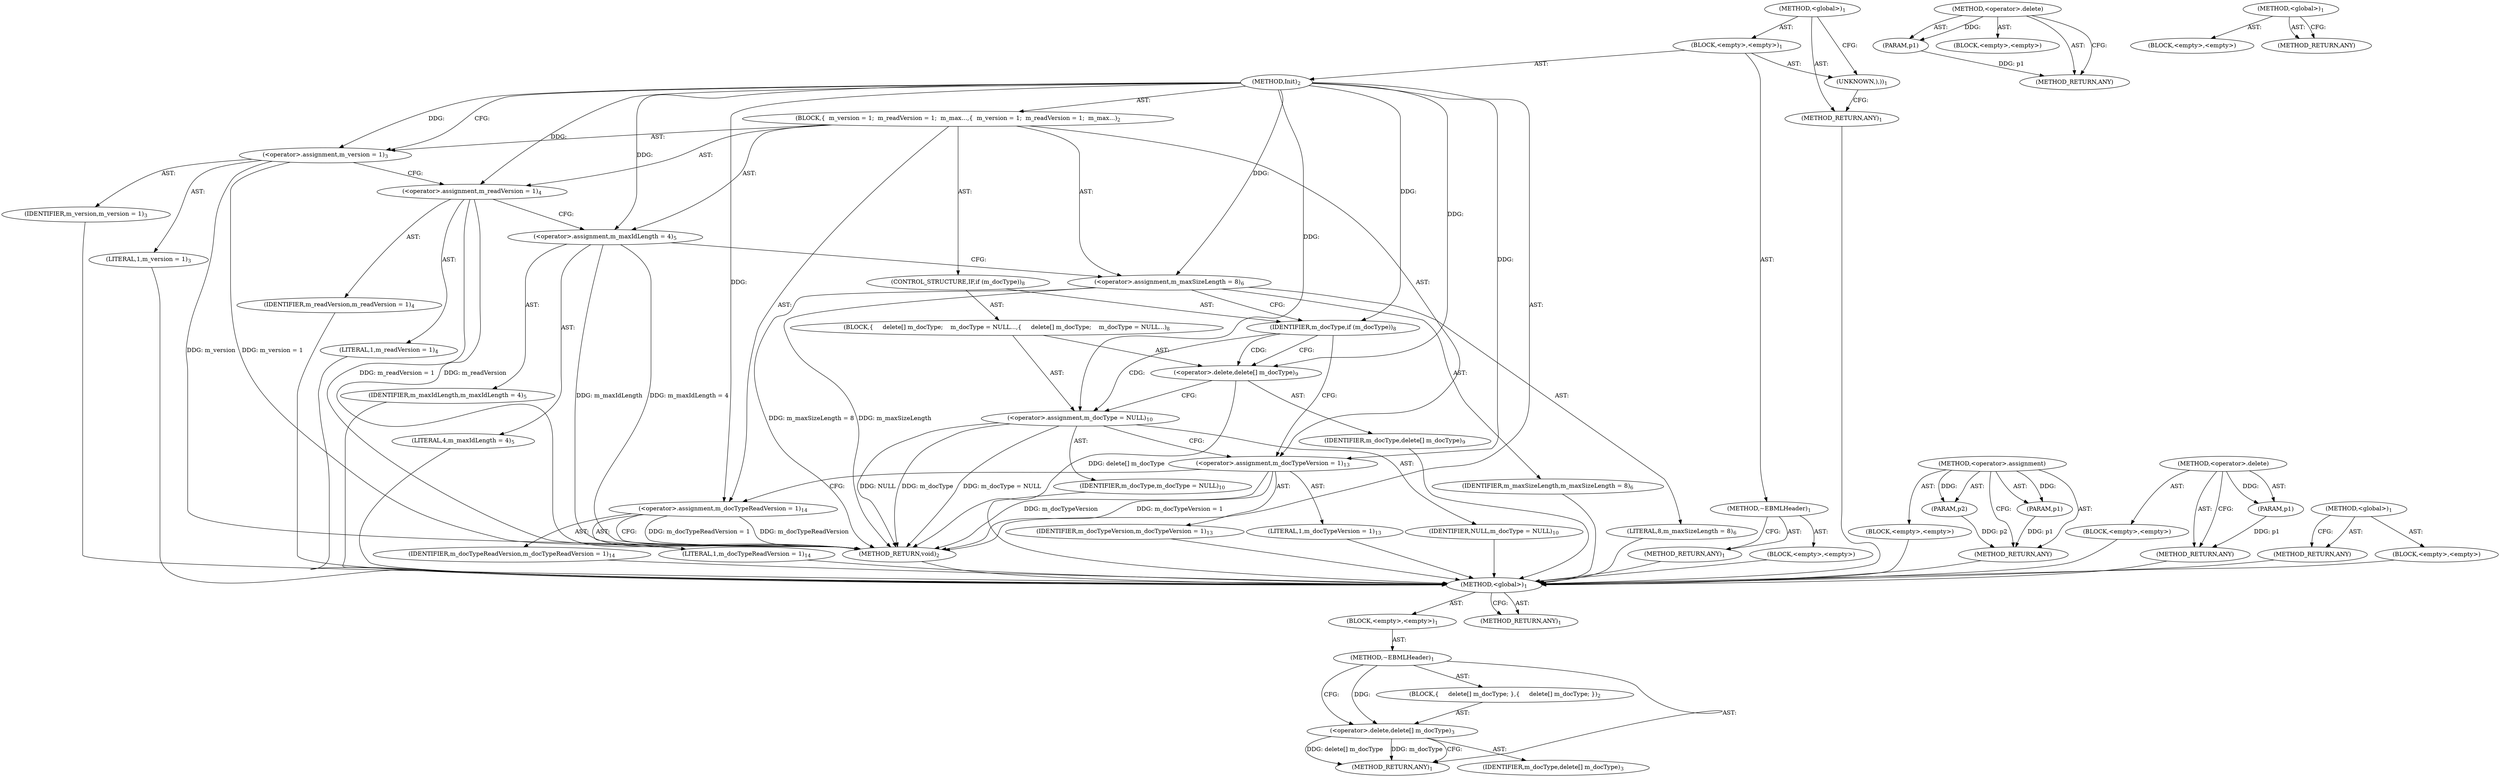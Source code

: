digraph "Init" {
vulnerable_6 [label=<(METHOD,&lt;global&gt;)<SUB>1</SUB>>];
vulnerable_7 [label=<(BLOCK,&lt;empty&gt;,&lt;empty&gt;)<SUB>1</SUB>>];
vulnerable_8 [label=<(METHOD,~EBMLHeader)<SUB>1</SUB>>];
vulnerable_9 [label=<(BLOCK,{
     delete[] m_docType;
 },{
     delete[] m_docType;
 })<SUB>2</SUB>>];
vulnerable_10 [label=<(&lt;operator&gt;.delete,delete[] m_docType)<SUB>3</SUB>>];
vulnerable_11 [label=<(IDENTIFIER,m_docType,delete[] m_docType)<SUB>3</SUB>>];
vulnerable_12 [label=<(METHOD_RETURN,ANY)<SUB>1</SUB>>];
vulnerable_14 [label=<(METHOD_RETURN,ANY)<SUB>1</SUB>>];
vulnerable_27 [label=<(METHOD,&lt;operator&gt;.delete)>];
vulnerable_28 [label=<(PARAM,p1)>];
vulnerable_29 [label=<(BLOCK,&lt;empty&gt;,&lt;empty&gt;)>];
vulnerable_30 [label=<(METHOD_RETURN,ANY)>];
vulnerable_21 [label=<(METHOD,&lt;global&gt;)<SUB>1</SUB>>];
vulnerable_22 [label=<(BLOCK,&lt;empty&gt;,&lt;empty&gt;)>];
vulnerable_23 [label=<(METHOD_RETURN,ANY)>];
fixed_6 [label=<(METHOD,&lt;global&gt;)<SUB>1</SUB>>];
fixed_7 [label=<(BLOCK,&lt;empty&gt;,&lt;empty&gt;)<SUB>1</SUB>>];
fixed_8 [label=<(METHOD,~EBMLHeader)<SUB>1</SUB>>];
fixed_9 [label=<(BLOCK,&lt;empty&gt;,&lt;empty&gt;)>];
fixed_10 [label=<(METHOD_RETURN,ANY)<SUB>1</SUB>>];
fixed_12 [label=<(UNKNOWN,),))<SUB>1</SUB>>];
fixed_13 [label=<(METHOD,Init)<SUB>2</SUB>>];
fixed_14 [label=<(BLOCK,{
  m_version = 1;
  m_readVersion = 1;
  m_max...,{
  m_version = 1;
  m_readVersion = 1;
  m_max...)<SUB>2</SUB>>];
fixed_15 [label=<(&lt;operator&gt;.assignment,m_version = 1)<SUB>3</SUB>>];
fixed_16 [label=<(IDENTIFIER,m_version,m_version = 1)<SUB>3</SUB>>];
fixed_17 [label=<(LITERAL,1,m_version = 1)<SUB>3</SUB>>];
fixed_18 [label=<(&lt;operator&gt;.assignment,m_readVersion = 1)<SUB>4</SUB>>];
fixed_19 [label=<(IDENTIFIER,m_readVersion,m_readVersion = 1)<SUB>4</SUB>>];
fixed_20 [label=<(LITERAL,1,m_readVersion = 1)<SUB>4</SUB>>];
fixed_21 [label=<(&lt;operator&gt;.assignment,m_maxIdLength = 4)<SUB>5</SUB>>];
fixed_22 [label=<(IDENTIFIER,m_maxIdLength,m_maxIdLength = 4)<SUB>5</SUB>>];
fixed_23 [label=<(LITERAL,4,m_maxIdLength = 4)<SUB>5</SUB>>];
fixed_24 [label=<(&lt;operator&gt;.assignment,m_maxSizeLength = 8)<SUB>6</SUB>>];
fixed_25 [label=<(IDENTIFIER,m_maxSizeLength,m_maxSizeLength = 8)<SUB>6</SUB>>];
fixed_26 [label=<(LITERAL,8,m_maxSizeLength = 8)<SUB>6</SUB>>];
fixed_27 [label=<(CONTROL_STRUCTURE,IF,if (m_docType))<SUB>8</SUB>>];
fixed_28 [label=<(IDENTIFIER,m_docType,if (m_docType))<SUB>8</SUB>>];
fixed_29 [label=<(BLOCK,{
     delete[] m_docType;
    m_docType = NULL...,{
     delete[] m_docType;
    m_docType = NULL...)<SUB>8</SUB>>];
fixed_30 [label=<(&lt;operator&gt;.delete,delete[] m_docType)<SUB>9</SUB>>];
fixed_31 [label=<(IDENTIFIER,m_docType,delete[] m_docType)<SUB>9</SUB>>];
fixed_32 [label=<(&lt;operator&gt;.assignment,m_docType = NULL)<SUB>10</SUB>>];
fixed_33 [label=<(IDENTIFIER,m_docType,m_docType = NULL)<SUB>10</SUB>>];
fixed_34 [label=<(IDENTIFIER,NULL,m_docType = NULL)<SUB>10</SUB>>];
fixed_35 [label=<(&lt;operator&gt;.assignment,m_docTypeVersion = 1)<SUB>13</SUB>>];
fixed_36 [label=<(IDENTIFIER,m_docTypeVersion,m_docTypeVersion = 1)<SUB>13</SUB>>];
fixed_37 [label=<(LITERAL,1,m_docTypeVersion = 1)<SUB>13</SUB>>];
fixed_38 [label=<(&lt;operator&gt;.assignment,m_docTypeReadVersion = 1)<SUB>14</SUB>>];
fixed_39 [label=<(IDENTIFIER,m_docTypeReadVersion,m_docTypeReadVersion = 1)<SUB>14</SUB>>];
fixed_40 [label=<(LITERAL,1,m_docTypeReadVersion = 1)<SUB>14</SUB>>];
fixed_41 [label=<(METHOD_RETURN,void)<SUB>2</SUB>>];
fixed_43 [label=<(METHOD_RETURN,ANY)<SUB>1</SUB>>];
fixed_58 [label=<(METHOD,&lt;operator&gt;.assignment)>];
fixed_59 [label=<(PARAM,p1)>];
fixed_60 [label=<(PARAM,p2)>];
fixed_61 [label=<(BLOCK,&lt;empty&gt;,&lt;empty&gt;)>];
fixed_62 [label=<(METHOD_RETURN,ANY)>];
fixed_63 [label=<(METHOD,&lt;operator&gt;.delete)>];
fixed_64 [label=<(PARAM,p1)>];
fixed_65 [label=<(BLOCK,&lt;empty&gt;,&lt;empty&gt;)>];
fixed_66 [label=<(METHOD_RETURN,ANY)>];
fixed_52 [label=<(METHOD,&lt;global&gt;)<SUB>1</SUB>>];
fixed_53 [label=<(BLOCK,&lt;empty&gt;,&lt;empty&gt;)>];
fixed_54 [label=<(METHOD_RETURN,ANY)>];
vulnerable_6 -> vulnerable_7  [key=0, label="AST: "];
vulnerable_6 -> vulnerable_14  [key=0, label="AST: "];
vulnerable_6 -> vulnerable_14  [key=1, label="CFG: "];
vulnerable_7 -> vulnerable_8  [key=0, label="AST: "];
vulnerable_8 -> vulnerable_9  [key=0, label="AST: "];
vulnerable_8 -> vulnerable_12  [key=0, label="AST: "];
vulnerable_8 -> vulnerable_10  [key=0, label="CFG: "];
vulnerable_8 -> vulnerable_10  [key=1, label="DDG: "];
vulnerable_9 -> vulnerable_10  [key=0, label="AST: "];
vulnerable_10 -> vulnerable_11  [key=0, label="AST: "];
vulnerable_10 -> vulnerable_12  [key=0, label="CFG: "];
vulnerable_10 -> vulnerable_12  [key=1, label="DDG: delete[] m_docType"];
vulnerable_10 -> vulnerable_12  [key=2, label="DDG: m_docType"];
vulnerable_27 -> vulnerable_28  [key=0, label="AST: "];
vulnerable_27 -> vulnerable_28  [key=1, label="DDG: "];
vulnerable_27 -> vulnerable_29  [key=0, label="AST: "];
vulnerable_27 -> vulnerable_30  [key=0, label="AST: "];
vulnerable_27 -> vulnerable_30  [key=1, label="CFG: "];
vulnerable_28 -> vulnerable_30  [key=0, label="DDG: p1"];
vulnerable_21 -> vulnerable_22  [key=0, label="AST: "];
vulnerable_21 -> vulnerable_23  [key=0, label="AST: "];
vulnerable_21 -> vulnerable_23  [key=1, label="CFG: "];
fixed_6 -> fixed_7  [key=0, label="AST: "];
fixed_6 -> fixed_43  [key=0, label="AST: "];
fixed_6 -> fixed_12  [key=0, label="CFG: "];
fixed_7 -> fixed_8  [key=0, label="AST: "];
fixed_7 -> fixed_12  [key=0, label="AST: "];
fixed_7 -> fixed_13  [key=0, label="AST: "];
fixed_8 -> fixed_9  [key=0, label="AST: "];
fixed_8 -> fixed_10  [key=0, label="AST: "];
fixed_8 -> fixed_10  [key=1, label="CFG: "];
fixed_9 -> vulnerable_6  [key=0];
fixed_10 -> vulnerable_6  [key=0];
fixed_12 -> fixed_43  [key=0, label="CFG: "];
fixed_13 -> fixed_14  [key=0, label="AST: "];
fixed_13 -> fixed_41  [key=0, label="AST: "];
fixed_13 -> fixed_15  [key=0, label="CFG: "];
fixed_13 -> fixed_15  [key=1, label="DDG: "];
fixed_13 -> fixed_18  [key=0, label="DDG: "];
fixed_13 -> fixed_21  [key=0, label="DDG: "];
fixed_13 -> fixed_24  [key=0, label="DDG: "];
fixed_13 -> fixed_35  [key=0, label="DDG: "];
fixed_13 -> fixed_38  [key=0, label="DDG: "];
fixed_13 -> fixed_28  [key=0, label="DDG: "];
fixed_13 -> fixed_32  [key=0, label="DDG: "];
fixed_13 -> fixed_30  [key=0, label="DDG: "];
fixed_14 -> fixed_15  [key=0, label="AST: "];
fixed_14 -> fixed_18  [key=0, label="AST: "];
fixed_14 -> fixed_21  [key=0, label="AST: "];
fixed_14 -> fixed_24  [key=0, label="AST: "];
fixed_14 -> fixed_27  [key=0, label="AST: "];
fixed_14 -> fixed_35  [key=0, label="AST: "];
fixed_14 -> fixed_38  [key=0, label="AST: "];
fixed_15 -> fixed_16  [key=0, label="AST: "];
fixed_15 -> fixed_17  [key=0, label="AST: "];
fixed_15 -> fixed_18  [key=0, label="CFG: "];
fixed_15 -> fixed_41  [key=0, label="DDG: m_version = 1"];
fixed_15 -> fixed_41  [key=1, label="DDG: m_version"];
fixed_16 -> vulnerable_6  [key=0];
fixed_17 -> vulnerable_6  [key=0];
fixed_18 -> fixed_19  [key=0, label="AST: "];
fixed_18 -> fixed_20  [key=0, label="AST: "];
fixed_18 -> fixed_21  [key=0, label="CFG: "];
fixed_18 -> fixed_41  [key=0, label="DDG: m_readVersion = 1"];
fixed_18 -> fixed_41  [key=1, label="DDG: m_readVersion"];
fixed_19 -> vulnerable_6  [key=0];
fixed_20 -> vulnerable_6  [key=0];
fixed_21 -> fixed_22  [key=0, label="AST: "];
fixed_21 -> fixed_23  [key=0, label="AST: "];
fixed_21 -> fixed_24  [key=0, label="CFG: "];
fixed_21 -> fixed_41  [key=0, label="DDG: m_maxIdLength = 4"];
fixed_21 -> fixed_41  [key=1, label="DDG: m_maxIdLength"];
fixed_22 -> vulnerable_6  [key=0];
fixed_23 -> vulnerable_6  [key=0];
fixed_24 -> fixed_25  [key=0, label="AST: "];
fixed_24 -> fixed_26  [key=0, label="AST: "];
fixed_24 -> fixed_28  [key=0, label="CFG: "];
fixed_24 -> fixed_41  [key=0, label="DDG: m_maxSizeLength = 8"];
fixed_24 -> fixed_41  [key=1, label="DDG: m_maxSizeLength"];
fixed_25 -> vulnerable_6  [key=0];
fixed_26 -> vulnerable_6  [key=0];
fixed_27 -> fixed_28  [key=0, label="AST: "];
fixed_27 -> fixed_29  [key=0, label="AST: "];
fixed_28 -> fixed_30  [key=0, label="CFG: "];
fixed_28 -> fixed_30  [key=1, label="CDG: "];
fixed_28 -> fixed_35  [key=0, label="CFG: "];
fixed_28 -> fixed_32  [key=0, label="CDG: "];
fixed_29 -> fixed_30  [key=0, label="AST: "];
fixed_29 -> fixed_32  [key=0, label="AST: "];
fixed_30 -> fixed_31  [key=0, label="AST: "];
fixed_30 -> fixed_32  [key=0, label="CFG: "];
fixed_30 -> fixed_41  [key=0, label="DDG: delete[] m_docType"];
fixed_31 -> vulnerable_6  [key=0];
fixed_32 -> fixed_33  [key=0, label="AST: "];
fixed_32 -> fixed_34  [key=0, label="AST: "];
fixed_32 -> fixed_35  [key=0, label="CFG: "];
fixed_32 -> fixed_41  [key=0, label="DDG: m_docType"];
fixed_32 -> fixed_41  [key=1, label="DDG: m_docType = NULL"];
fixed_32 -> fixed_41  [key=2, label="DDG: NULL"];
fixed_33 -> vulnerable_6  [key=0];
fixed_34 -> vulnerable_6  [key=0];
fixed_35 -> fixed_36  [key=0, label="AST: "];
fixed_35 -> fixed_37  [key=0, label="AST: "];
fixed_35 -> fixed_38  [key=0, label="CFG: "];
fixed_35 -> fixed_41  [key=0, label="DDG: m_docTypeVersion = 1"];
fixed_35 -> fixed_41  [key=1, label="DDG: m_docTypeVersion"];
fixed_36 -> vulnerable_6  [key=0];
fixed_37 -> vulnerable_6  [key=0];
fixed_38 -> fixed_39  [key=0, label="AST: "];
fixed_38 -> fixed_40  [key=0, label="AST: "];
fixed_38 -> fixed_41  [key=0, label="CFG: "];
fixed_38 -> fixed_41  [key=1, label="DDG: m_docTypeReadVersion = 1"];
fixed_38 -> fixed_41  [key=2, label="DDG: m_docTypeReadVersion"];
fixed_39 -> vulnerable_6  [key=0];
fixed_40 -> vulnerable_6  [key=0];
fixed_41 -> vulnerable_6  [key=0];
fixed_43 -> vulnerable_6  [key=0];
fixed_58 -> fixed_59  [key=0, label="AST: "];
fixed_58 -> fixed_59  [key=1, label="DDG: "];
fixed_58 -> fixed_61  [key=0, label="AST: "];
fixed_58 -> fixed_60  [key=0, label="AST: "];
fixed_58 -> fixed_60  [key=1, label="DDG: "];
fixed_58 -> fixed_62  [key=0, label="AST: "];
fixed_58 -> fixed_62  [key=1, label="CFG: "];
fixed_59 -> fixed_62  [key=0, label="DDG: p1"];
fixed_60 -> fixed_62  [key=0, label="DDG: p2"];
fixed_61 -> vulnerable_6  [key=0];
fixed_62 -> vulnerable_6  [key=0];
fixed_63 -> fixed_64  [key=0, label="AST: "];
fixed_63 -> fixed_64  [key=1, label="DDG: "];
fixed_63 -> fixed_65  [key=0, label="AST: "];
fixed_63 -> fixed_66  [key=0, label="AST: "];
fixed_63 -> fixed_66  [key=1, label="CFG: "];
fixed_64 -> fixed_66  [key=0, label="DDG: p1"];
fixed_65 -> vulnerable_6  [key=0];
fixed_66 -> vulnerable_6  [key=0];
fixed_52 -> fixed_53  [key=0, label="AST: "];
fixed_52 -> fixed_54  [key=0, label="AST: "];
fixed_52 -> fixed_54  [key=1, label="CFG: "];
fixed_53 -> vulnerable_6  [key=0];
fixed_54 -> vulnerable_6  [key=0];
}
